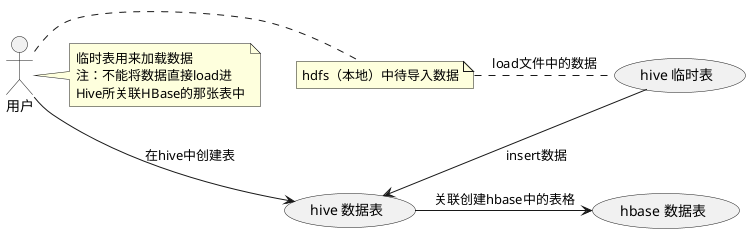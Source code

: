 @startuml
(hive 数据表) as hive
(hbase 数据表) as hbase
(hive 临时表) as hivetemp
note "hdfs（本地）中待导入数据" as N


用户 --> hive:在hive中创建表
hive -> hbase:关联创建hbase中的表格

用户 . N
N . hivetemp:load文件中的数据
note right
    临时表用来加载数据
    注：不能将数据直接load进
    Hive所关联HBase的那张表中
end note

hivetemp --> hive:insert数据
@enduml